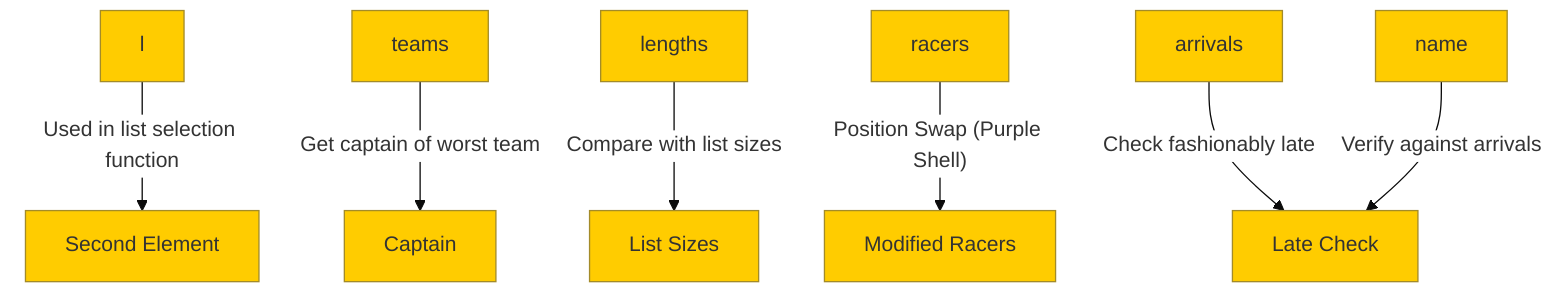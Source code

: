 %%{init: {'theme':'base', 'themeVariables': {'primaryColor': '#ffcc00', 'edgeLabelBackground':'#ffffff', 'tertiaryColor': '#ffcc00'}}}%%
flowchart TD
    A["l"] --> |"Used in list selection function"| B["Second Element"]
    C["teams"] --> |"Get captain of worst team"| D["Captain"]
    E["lengths"] --> |"Compare with list sizes"| F["List Sizes"]
    G["racers"] --> |"Position Swap (Purple Shell)"| H["Modified Racers"]
    I["arrivals"] --> |"Check fashionably late"| J["Late Check"]
    K["name"] --> |"Verify against arrivals"| J